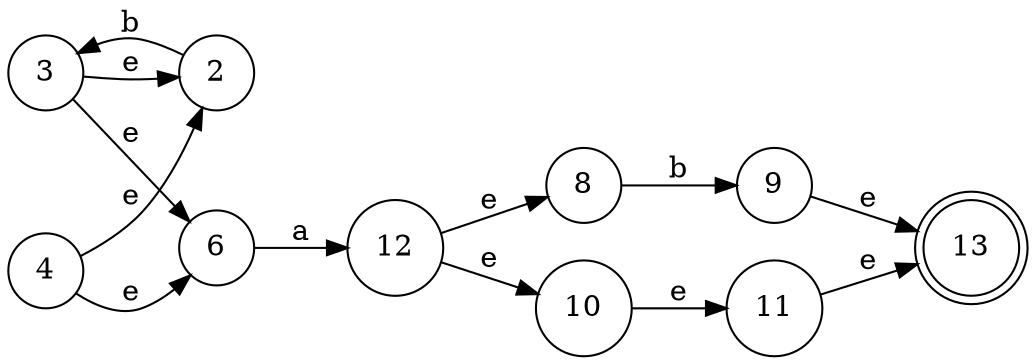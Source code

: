 digraph finite_state_machine {
	rankdir=LR size="8,5"
	node [shape=doublecircle]
	13
	node [shape=circle]
	2 -> 3 [label=b]
	3 -> 2 [label=e]
	3 -> 6 [label=e]
	4 -> 2 [label=e]
	4 -> 6 [label=e]
	6 -> 12 [label=a]
	8 -> 9 [label=b]
	9 -> 13 [label=e]
	10 -> 11 [label=e]
	11 -> 13 [label=e]
	12 -> 8 [label=e]
	12 -> 10 [label=e]
}
